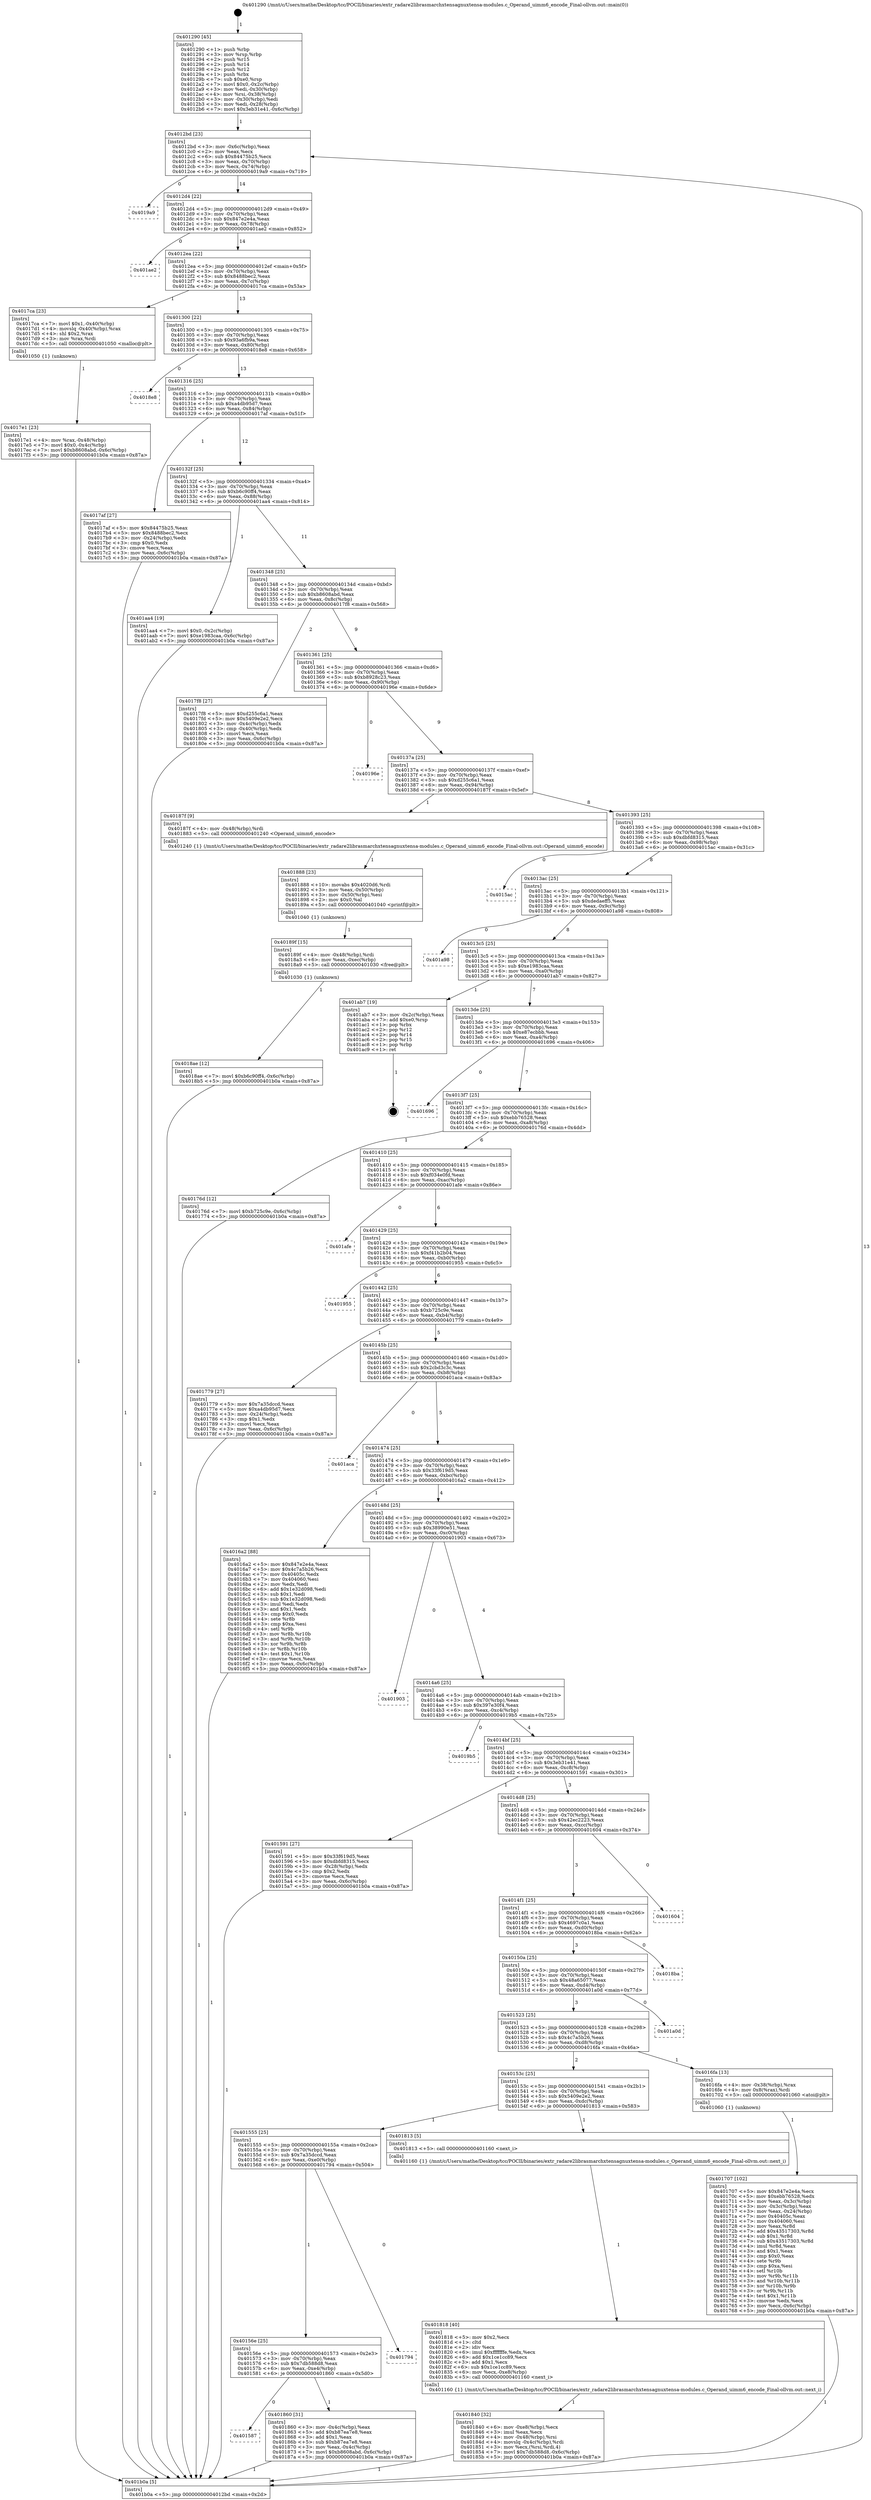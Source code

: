 digraph "0x401290" {
  label = "0x401290 (/mnt/c/Users/mathe/Desktop/tcc/POCII/binaries/extr_radare2librasmarchxtensagnuxtensa-modules.c_Operand_uimm6_encode_Final-ollvm.out::main(0))"
  labelloc = "t"
  node[shape=record]

  Entry [label="",width=0.3,height=0.3,shape=circle,fillcolor=black,style=filled]
  "0x4012bd" [label="{
     0x4012bd [23]\l
     | [instrs]\l
     &nbsp;&nbsp;0x4012bd \<+3\>: mov -0x6c(%rbp),%eax\l
     &nbsp;&nbsp;0x4012c0 \<+2\>: mov %eax,%ecx\l
     &nbsp;&nbsp;0x4012c2 \<+6\>: sub $0x84475b25,%ecx\l
     &nbsp;&nbsp;0x4012c8 \<+3\>: mov %eax,-0x70(%rbp)\l
     &nbsp;&nbsp;0x4012cb \<+3\>: mov %ecx,-0x74(%rbp)\l
     &nbsp;&nbsp;0x4012ce \<+6\>: je 00000000004019a9 \<main+0x719\>\l
  }"]
  "0x4019a9" [label="{
     0x4019a9\l
  }", style=dashed]
  "0x4012d4" [label="{
     0x4012d4 [22]\l
     | [instrs]\l
     &nbsp;&nbsp;0x4012d4 \<+5\>: jmp 00000000004012d9 \<main+0x49\>\l
     &nbsp;&nbsp;0x4012d9 \<+3\>: mov -0x70(%rbp),%eax\l
     &nbsp;&nbsp;0x4012dc \<+5\>: sub $0x847e2e4a,%eax\l
     &nbsp;&nbsp;0x4012e1 \<+3\>: mov %eax,-0x78(%rbp)\l
     &nbsp;&nbsp;0x4012e4 \<+6\>: je 0000000000401ae2 \<main+0x852\>\l
  }"]
  Exit [label="",width=0.3,height=0.3,shape=circle,fillcolor=black,style=filled,peripheries=2]
  "0x401ae2" [label="{
     0x401ae2\l
  }", style=dashed]
  "0x4012ea" [label="{
     0x4012ea [22]\l
     | [instrs]\l
     &nbsp;&nbsp;0x4012ea \<+5\>: jmp 00000000004012ef \<main+0x5f\>\l
     &nbsp;&nbsp;0x4012ef \<+3\>: mov -0x70(%rbp),%eax\l
     &nbsp;&nbsp;0x4012f2 \<+5\>: sub $0x8488bec2,%eax\l
     &nbsp;&nbsp;0x4012f7 \<+3\>: mov %eax,-0x7c(%rbp)\l
     &nbsp;&nbsp;0x4012fa \<+6\>: je 00000000004017ca \<main+0x53a\>\l
  }"]
  "0x4018ae" [label="{
     0x4018ae [12]\l
     | [instrs]\l
     &nbsp;&nbsp;0x4018ae \<+7\>: movl $0xb6c90ff4,-0x6c(%rbp)\l
     &nbsp;&nbsp;0x4018b5 \<+5\>: jmp 0000000000401b0a \<main+0x87a\>\l
  }"]
  "0x4017ca" [label="{
     0x4017ca [23]\l
     | [instrs]\l
     &nbsp;&nbsp;0x4017ca \<+7\>: movl $0x1,-0x40(%rbp)\l
     &nbsp;&nbsp;0x4017d1 \<+4\>: movslq -0x40(%rbp),%rax\l
     &nbsp;&nbsp;0x4017d5 \<+4\>: shl $0x2,%rax\l
     &nbsp;&nbsp;0x4017d9 \<+3\>: mov %rax,%rdi\l
     &nbsp;&nbsp;0x4017dc \<+5\>: call 0000000000401050 \<malloc@plt\>\l
     | [calls]\l
     &nbsp;&nbsp;0x401050 \{1\} (unknown)\l
  }"]
  "0x401300" [label="{
     0x401300 [22]\l
     | [instrs]\l
     &nbsp;&nbsp;0x401300 \<+5\>: jmp 0000000000401305 \<main+0x75\>\l
     &nbsp;&nbsp;0x401305 \<+3\>: mov -0x70(%rbp),%eax\l
     &nbsp;&nbsp;0x401308 \<+5\>: sub $0x93a6fb9a,%eax\l
     &nbsp;&nbsp;0x40130d \<+3\>: mov %eax,-0x80(%rbp)\l
     &nbsp;&nbsp;0x401310 \<+6\>: je 00000000004018e8 \<main+0x658\>\l
  }"]
  "0x40189f" [label="{
     0x40189f [15]\l
     | [instrs]\l
     &nbsp;&nbsp;0x40189f \<+4\>: mov -0x48(%rbp),%rdi\l
     &nbsp;&nbsp;0x4018a3 \<+6\>: mov %eax,-0xec(%rbp)\l
     &nbsp;&nbsp;0x4018a9 \<+5\>: call 0000000000401030 \<free@plt\>\l
     | [calls]\l
     &nbsp;&nbsp;0x401030 \{1\} (unknown)\l
  }"]
  "0x4018e8" [label="{
     0x4018e8\l
  }", style=dashed]
  "0x401316" [label="{
     0x401316 [25]\l
     | [instrs]\l
     &nbsp;&nbsp;0x401316 \<+5\>: jmp 000000000040131b \<main+0x8b\>\l
     &nbsp;&nbsp;0x40131b \<+3\>: mov -0x70(%rbp),%eax\l
     &nbsp;&nbsp;0x40131e \<+5\>: sub $0xa4db95d7,%eax\l
     &nbsp;&nbsp;0x401323 \<+6\>: mov %eax,-0x84(%rbp)\l
     &nbsp;&nbsp;0x401329 \<+6\>: je 00000000004017af \<main+0x51f\>\l
  }"]
  "0x401888" [label="{
     0x401888 [23]\l
     | [instrs]\l
     &nbsp;&nbsp;0x401888 \<+10\>: movabs $0x4020d6,%rdi\l
     &nbsp;&nbsp;0x401892 \<+3\>: mov %eax,-0x50(%rbp)\l
     &nbsp;&nbsp;0x401895 \<+3\>: mov -0x50(%rbp),%esi\l
     &nbsp;&nbsp;0x401898 \<+2\>: mov $0x0,%al\l
     &nbsp;&nbsp;0x40189a \<+5\>: call 0000000000401040 \<printf@plt\>\l
     | [calls]\l
     &nbsp;&nbsp;0x401040 \{1\} (unknown)\l
  }"]
  "0x4017af" [label="{
     0x4017af [27]\l
     | [instrs]\l
     &nbsp;&nbsp;0x4017af \<+5\>: mov $0x84475b25,%eax\l
     &nbsp;&nbsp;0x4017b4 \<+5\>: mov $0x8488bec2,%ecx\l
     &nbsp;&nbsp;0x4017b9 \<+3\>: mov -0x24(%rbp),%edx\l
     &nbsp;&nbsp;0x4017bc \<+3\>: cmp $0x0,%edx\l
     &nbsp;&nbsp;0x4017bf \<+3\>: cmove %ecx,%eax\l
     &nbsp;&nbsp;0x4017c2 \<+3\>: mov %eax,-0x6c(%rbp)\l
     &nbsp;&nbsp;0x4017c5 \<+5\>: jmp 0000000000401b0a \<main+0x87a\>\l
  }"]
  "0x40132f" [label="{
     0x40132f [25]\l
     | [instrs]\l
     &nbsp;&nbsp;0x40132f \<+5\>: jmp 0000000000401334 \<main+0xa4\>\l
     &nbsp;&nbsp;0x401334 \<+3\>: mov -0x70(%rbp),%eax\l
     &nbsp;&nbsp;0x401337 \<+5\>: sub $0xb6c90ff4,%eax\l
     &nbsp;&nbsp;0x40133c \<+6\>: mov %eax,-0x88(%rbp)\l
     &nbsp;&nbsp;0x401342 \<+6\>: je 0000000000401aa4 \<main+0x814\>\l
  }"]
  "0x401587" [label="{
     0x401587\l
  }", style=dashed]
  "0x401aa4" [label="{
     0x401aa4 [19]\l
     | [instrs]\l
     &nbsp;&nbsp;0x401aa4 \<+7\>: movl $0x0,-0x2c(%rbp)\l
     &nbsp;&nbsp;0x401aab \<+7\>: movl $0xe1983caa,-0x6c(%rbp)\l
     &nbsp;&nbsp;0x401ab2 \<+5\>: jmp 0000000000401b0a \<main+0x87a\>\l
  }"]
  "0x401348" [label="{
     0x401348 [25]\l
     | [instrs]\l
     &nbsp;&nbsp;0x401348 \<+5\>: jmp 000000000040134d \<main+0xbd\>\l
     &nbsp;&nbsp;0x40134d \<+3\>: mov -0x70(%rbp),%eax\l
     &nbsp;&nbsp;0x401350 \<+5\>: sub $0xb8608abd,%eax\l
     &nbsp;&nbsp;0x401355 \<+6\>: mov %eax,-0x8c(%rbp)\l
     &nbsp;&nbsp;0x40135b \<+6\>: je 00000000004017f8 \<main+0x568\>\l
  }"]
  "0x401860" [label="{
     0x401860 [31]\l
     | [instrs]\l
     &nbsp;&nbsp;0x401860 \<+3\>: mov -0x4c(%rbp),%eax\l
     &nbsp;&nbsp;0x401863 \<+5\>: add $0xb87ea7e8,%eax\l
     &nbsp;&nbsp;0x401868 \<+3\>: add $0x1,%eax\l
     &nbsp;&nbsp;0x40186b \<+5\>: sub $0xb87ea7e8,%eax\l
     &nbsp;&nbsp;0x401870 \<+3\>: mov %eax,-0x4c(%rbp)\l
     &nbsp;&nbsp;0x401873 \<+7\>: movl $0xb8608abd,-0x6c(%rbp)\l
     &nbsp;&nbsp;0x40187a \<+5\>: jmp 0000000000401b0a \<main+0x87a\>\l
  }"]
  "0x4017f8" [label="{
     0x4017f8 [27]\l
     | [instrs]\l
     &nbsp;&nbsp;0x4017f8 \<+5\>: mov $0xd255c6a1,%eax\l
     &nbsp;&nbsp;0x4017fd \<+5\>: mov $0x5409e2e2,%ecx\l
     &nbsp;&nbsp;0x401802 \<+3\>: mov -0x4c(%rbp),%edx\l
     &nbsp;&nbsp;0x401805 \<+3\>: cmp -0x40(%rbp),%edx\l
     &nbsp;&nbsp;0x401808 \<+3\>: cmovl %ecx,%eax\l
     &nbsp;&nbsp;0x40180b \<+3\>: mov %eax,-0x6c(%rbp)\l
     &nbsp;&nbsp;0x40180e \<+5\>: jmp 0000000000401b0a \<main+0x87a\>\l
  }"]
  "0x401361" [label="{
     0x401361 [25]\l
     | [instrs]\l
     &nbsp;&nbsp;0x401361 \<+5\>: jmp 0000000000401366 \<main+0xd6\>\l
     &nbsp;&nbsp;0x401366 \<+3\>: mov -0x70(%rbp),%eax\l
     &nbsp;&nbsp;0x401369 \<+5\>: sub $0xb8928c23,%eax\l
     &nbsp;&nbsp;0x40136e \<+6\>: mov %eax,-0x90(%rbp)\l
     &nbsp;&nbsp;0x401374 \<+6\>: je 000000000040196e \<main+0x6de\>\l
  }"]
  "0x40156e" [label="{
     0x40156e [25]\l
     | [instrs]\l
     &nbsp;&nbsp;0x40156e \<+5\>: jmp 0000000000401573 \<main+0x2e3\>\l
     &nbsp;&nbsp;0x401573 \<+3\>: mov -0x70(%rbp),%eax\l
     &nbsp;&nbsp;0x401576 \<+5\>: sub $0x7db588d8,%eax\l
     &nbsp;&nbsp;0x40157b \<+6\>: mov %eax,-0xe4(%rbp)\l
     &nbsp;&nbsp;0x401581 \<+6\>: je 0000000000401860 \<main+0x5d0\>\l
  }"]
  "0x40196e" [label="{
     0x40196e\l
  }", style=dashed]
  "0x40137a" [label="{
     0x40137a [25]\l
     | [instrs]\l
     &nbsp;&nbsp;0x40137a \<+5\>: jmp 000000000040137f \<main+0xef\>\l
     &nbsp;&nbsp;0x40137f \<+3\>: mov -0x70(%rbp),%eax\l
     &nbsp;&nbsp;0x401382 \<+5\>: sub $0xd255c6a1,%eax\l
     &nbsp;&nbsp;0x401387 \<+6\>: mov %eax,-0x94(%rbp)\l
     &nbsp;&nbsp;0x40138d \<+6\>: je 000000000040187f \<main+0x5ef\>\l
  }"]
  "0x401794" [label="{
     0x401794\l
  }", style=dashed]
  "0x40187f" [label="{
     0x40187f [9]\l
     | [instrs]\l
     &nbsp;&nbsp;0x40187f \<+4\>: mov -0x48(%rbp),%rdi\l
     &nbsp;&nbsp;0x401883 \<+5\>: call 0000000000401240 \<Operand_uimm6_encode\>\l
     | [calls]\l
     &nbsp;&nbsp;0x401240 \{1\} (/mnt/c/Users/mathe/Desktop/tcc/POCII/binaries/extr_radare2librasmarchxtensagnuxtensa-modules.c_Operand_uimm6_encode_Final-ollvm.out::Operand_uimm6_encode)\l
  }"]
  "0x401393" [label="{
     0x401393 [25]\l
     | [instrs]\l
     &nbsp;&nbsp;0x401393 \<+5\>: jmp 0000000000401398 \<main+0x108\>\l
     &nbsp;&nbsp;0x401398 \<+3\>: mov -0x70(%rbp),%eax\l
     &nbsp;&nbsp;0x40139b \<+5\>: sub $0xdbfd8315,%eax\l
     &nbsp;&nbsp;0x4013a0 \<+6\>: mov %eax,-0x98(%rbp)\l
     &nbsp;&nbsp;0x4013a6 \<+6\>: je 00000000004015ac \<main+0x31c\>\l
  }"]
  "0x401840" [label="{
     0x401840 [32]\l
     | [instrs]\l
     &nbsp;&nbsp;0x401840 \<+6\>: mov -0xe8(%rbp),%ecx\l
     &nbsp;&nbsp;0x401846 \<+3\>: imul %eax,%ecx\l
     &nbsp;&nbsp;0x401849 \<+4\>: mov -0x48(%rbp),%rsi\l
     &nbsp;&nbsp;0x40184d \<+4\>: movslq -0x4c(%rbp),%rdi\l
     &nbsp;&nbsp;0x401851 \<+3\>: mov %ecx,(%rsi,%rdi,4)\l
     &nbsp;&nbsp;0x401854 \<+7\>: movl $0x7db588d8,-0x6c(%rbp)\l
     &nbsp;&nbsp;0x40185b \<+5\>: jmp 0000000000401b0a \<main+0x87a\>\l
  }"]
  "0x4015ac" [label="{
     0x4015ac\l
  }", style=dashed]
  "0x4013ac" [label="{
     0x4013ac [25]\l
     | [instrs]\l
     &nbsp;&nbsp;0x4013ac \<+5\>: jmp 00000000004013b1 \<main+0x121\>\l
     &nbsp;&nbsp;0x4013b1 \<+3\>: mov -0x70(%rbp),%eax\l
     &nbsp;&nbsp;0x4013b4 \<+5\>: sub $0xdedaeff5,%eax\l
     &nbsp;&nbsp;0x4013b9 \<+6\>: mov %eax,-0x9c(%rbp)\l
     &nbsp;&nbsp;0x4013bf \<+6\>: je 0000000000401a98 \<main+0x808\>\l
  }"]
  "0x401818" [label="{
     0x401818 [40]\l
     | [instrs]\l
     &nbsp;&nbsp;0x401818 \<+5\>: mov $0x2,%ecx\l
     &nbsp;&nbsp;0x40181d \<+1\>: cltd\l
     &nbsp;&nbsp;0x40181e \<+2\>: idiv %ecx\l
     &nbsp;&nbsp;0x401820 \<+6\>: imul $0xfffffffe,%edx,%ecx\l
     &nbsp;&nbsp;0x401826 \<+6\>: add $0x1ce1cc89,%ecx\l
     &nbsp;&nbsp;0x40182c \<+3\>: add $0x1,%ecx\l
     &nbsp;&nbsp;0x40182f \<+6\>: sub $0x1ce1cc89,%ecx\l
     &nbsp;&nbsp;0x401835 \<+6\>: mov %ecx,-0xe8(%rbp)\l
     &nbsp;&nbsp;0x40183b \<+5\>: call 0000000000401160 \<next_i\>\l
     | [calls]\l
     &nbsp;&nbsp;0x401160 \{1\} (/mnt/c/Users/mathe/Desktop/tcc/POCII/binaries/extr_radare2librasmarchxtensagnuxtensa-modules.c_Operand_uimm6_encode_Final-ollvm.out::next_i)\l
  }"]
  "0x401a98" [label="{
     0x401a98\l
  }", style=dashed]
  "0x4013c5" [label="{
     0x4013c5 [25]\l
     | [instrs]\l
     &nbsp;&nbsp;0x4013c5 \<+5\>: jmp 00000000004013ca \<main+0x13a\>\l
     &nbsp;&nbsp;0x4013ca \<+3\>: mov -0x70(%rbp),%eax\l
     &nbsp;&nbsp;0x4013cd \<+5\>: sub $0xe1983caa,%eax\l
     &nbsp;&nbsp;0x4013d2 \<+6\>: mov %eax,-0xa0(%rbp)\l
     &nbsp;&nbsp;0x4013d8 \<+6\>: je 0000000000401ab7 \<main+0x827\>\l
  }"]
  "0x401555" [label="{
     0x401555 [25]\l
     | [instrs]\l
     &nbsp;&nbsp;0x401555 \<+5\>: jmp 000000000040155a \<main+0x2ca\>\l
     &nbsp;&nbsp;0x40155a \<+3\>: mov -0x70(%rbp),%eax\l
     &nbsp;&nbsp;0x40155d \<+5\>: sub $0x7a35dccd,%eax\l
     &nbsp;&nbsp;0x401562 \<+6\>: mov %eax,-0xe0(%rbp)\l
     &nbsp;&nbsp;0x401568 \<+6\>: je 0000000000401794 \<main+0x504\>\l
  }"]
  "0x401ab7" [label="{
     0x401ab7 [19]\l
     | [instrs]\l
     &nbsp;&nbsp;0x401ab7 \<+3\>: mov -0x2c(%rbp),%eax\l
     &nbsp;&nbsp;0x401aba \<+7\>: add $0xe0,%rsp\l
     &nbsp;&nbsp;0x401ac1 \<+1\>: pop %rbx\l
     &nbsp;&nbsp;0x401ac2 \<+2\>: pop %r12\l
     &nbsp;&nbsp;0x401ac4 \<+2\>: pop %r14\l
     &nbsp;&nbsp;0x401ac6 \<+2\>: pop %r15\l
     &nbsp;&nbsp;0x401ac8 \<+1\>: pop %rbp\l
     &nbsp;&nbsp;0x401ac9 \<+1\>: ret\l
  }"]
  "0x4013de" [label="{
     0x4013de [25]\l
     | [instrs]\l
     &nbsp;&nbsp;0x4013de \<+5\>: jmp 00000000004013e3 \<main+0x153\>\l
     &nbsp;&nbsp;0x4013e3 \<+3\>: mov -0x70(%rbp),%eax\l
     &nbsp;&nbsp;0x4013e6 \<+5\>: sub $0xe87ecbbb,%eax\l
     &nbsp;&nbsp;0x4013eb \<+6\>: mov %eax,-0xa4(%rbp)\l
     &nbsp;&nbsp;0x4013f1 \<+6\>: je 0000000000401696 \<main+0x406\>\l
  }"]
  "0x401813" [label="{
     0x401813 [5]\l
     | [instrs]\l
     &nbsp;&nbsp;0x401813 \<+5\>: call 0000000000401160 \<next_i\>\l
     | [calls]\l
     &nbsp;&nbsp;0x401160 \{1\} (/mnt/c/Users/mathe/Desktop/tcc/POCII/binaries/extr_radare2librasmarchxtensagnuxtensa-modules.c_Operand_uimm6_encode_Final-ollvm.out::next_i)\l
  }"]
  "0x401696" [label="{
     0x401696\l
  }", style=dashed]
  "0x4013f7" [label="{
     0x4013f7 [25]\l
     | [instrs]\l
     &nbsp;&nbsp;0x4013f7 \<+5\>: jmp 00000000004013fc \<main+0x16c\>\l
     &nbsp;&nbsp;0x4013fc \<+3\>: mov -0x70(%rbp),%eax\l
     &nbsp;&nbsp;0x4013ff \<+5\>: sub $0xebb76528,%eax\l
     &nbsp;&nbsp;0x401404 \<+6\>: mov %eax,-0xa8(%rbp)\l
     &nbsp;&nbsp;0x40140a \<+6\>: je 000000000040176d \<main+0x4dd\>\l
  }"]
  "0x4017e1" [label="{
     0x4017e1 [23]\l
     | [instrs]\l
     &nbsp;&nbsp;0x4017e1 \<+4\>: mov %rax,-0x48(%rbp)\l
     &nbsp;&nbsp;0x4017e5 \<+7\>: movl $0x0,-0x4c(%rbp)\l
     &nbsp;&nbsp;0x4017ec \<+7\>: movl $0xb8608abd,-0x6c(%rbp)\l
     &nbsp;&nbsp;0x4017f3 \<+5\>: jmp 0000000000401b0a \<main+0x87a\>\l
  }"]
  "0x40176d" [label="{
     0x40176d [12]\l
     | [instrs]\l
     &nbsp;&nbsp;0x40176d \<+7\>: movl $0xb725c9e,-0x6c(%rbp)\l
     &nbsp;&nbsp;0x401774 \<+5\>: jmp 0000000000401b0a \<main+0x87a\>\l
  }"]
  "0x401410" [label="{
     0x401410 [25]\l
     | [instrs]\l
     &nbsp;&nbsp;0x401410 \<+5\>: jmp 0000000000401415 \<main+0x185\>\l
     &nbsp;&nbsp;0x401415 \<+3\>: mov -0x70(%rbp),%eax\l
     &nbsp;&nbsp;0x401418 \<+5\>: sub $0xf034e0fd,%eax\l
     &nbsp;&nbsp;0x40141d \<+6\>: mov %eax,-0xac(%rbp)\l
     &nbsp;&nbsp;0x401423 \<+6\>: je 0000000000401afe \<main+0x86e\>\l
  }"]
  "0x401707" [label="{
     0x401707 [102]\l
     | [instrs]\l
     &nbsp;&nbsp;0x401707 \<+5\>: mov $0x847e2e4a,%ecx\l
     &nbsp;&nbsp;0x40170c \<+5\>: mov $0xebb76528,%edx\l
     &nbsp;&nbsp;0x401711 \<+3\>: mov %eax,-0x3c(%rbp)\l
     &nbsp;&nbsp;0x401714 \<+3\>: mov -0x3c(%rbp),%eax\l
     &nbsp;&nbsp;0x401717 \<+3\>: mov %eax,-0x24(%rbp)\l
     &nbsp;&nbsp;0x40171a \<+7\>: mov 0x40405c,%eax\l
     &nbsp;&nbsp;0x401721 \<+7\>: mov 0x404060,%esi\l
     &nbsp;&nbsp;0x401728 \<+3\>: mov %eax,%r8d\l
     &nbsp;&nbsp;0x40172b \<+7\>: add $0x43517303,%r8d\l
     &nbsp;&nbsp;0x401732 \<+4\>: sub $0x1,%r8d\l
     &nbsp;&nbsp;0x401736 \<+7\>: sub $0x43517303,%r8d\l
     &nbsp;&nbsp;0x40173d \<+4\>: imul %r8d,%eax\l
     &nbsp;&nbsp;0x401741 \<+3\>: and $0x1,%eax\l
     &nbsp;&nbsp;0x401744 \<+3\>: cmp $0x0,%eax\l
     &nbsp;&nbsp;0x401747 \<+4\>: sete %r9b\l
     &nbsp;&nbsp;0x40174b \<+3\>: cmp $0xa,%esi\l
     &nbsp;&nbsp;0x40174e \<+4\>: setl %r10b\l
     &nbsp;&nbsp;0x401752 \<+3\>: mov %r9b,%r11b\l
     &nbsp;&nbsp;0x401755 \<+3\>: and %r10b,%r11b\l
     &nbsp;&nbsp;0x401758 \<+3\>: xor %r10b,%r9b\l
     &nbsp;&nbsp;0x40175b \<+3\>: or %r9b,%r11b\l
     &nbsp;&nbsp;0x40175e \<+4\>: test $0x1,%r11b\l
     &nbsp;&nbsp;0x401762 \<+3\>: cmovne %edx,%ecx\l
     &nbsp;&nbsp;0x401765 \<+3\>: mov %ecx,-0x6c(%rbp)\l
     &nbsp;&nbsp;0x401768 \<+5\>: jmp 0000000000401b0a \<main+0x87a\>\l
  }"]
  "0x401afe" [label="{
     0x401afe\l
  }", style=dashed]
  "0x401429" [label="{
     0x401429 [25]\l
     | [instrs]\l
     &nbsp;&nbsp;0x401429 \<+5\>: jmp 000000000040142e \<main+0x19e\>\l
     &nbsp;&nbsp;0x40142e \<+3\>: mov -0x70(%rbp),%eax\l
     &nbsp;&nbsp;0x401431 \<+5\>: sub $0xf41b2b04,%eax\l
     &nbsp;&nbsp;0x401436 \<+6\>: mov %eax,-0xb0(%rbp)\l
     &nbsp;&nbsp;0x40143c \<+6\>: je 0000000000401955 \<main+0x6c5\>\l
  }"]
  "0x40153c" [label="{
     0x40153c [25]\l
     | [instrs]\l
     &nbsp;&nbsp;0x40153c \<+5\>: jmp 0000000000401541 \<main+0x2b1\>\l
     &nbsp;&nbsp;0x401541 \<+3\>: mov -0x70(%rbp),%eax\l
     &nbsp;&nbsp;0x401544 \<+5\>: sub $0x5409e2e2,%eax\l
     &nbsp;&nbsp;0x401549 \<+6\>: mov %eax,-0xdc(%rbp)\l
     &nbsp;&nbsp;0x40154f \<+6\>: je 0000000000401813 \<main+0x583\>\l
  }"]
  "0x401955" [label="{
     0x401955\l
  }", style=dashed]
  "0x401442" [label="{
     0x401442 [25]\l
     | [instrs]\l
     &nbsp;&nbsp;0x401442 \<+5\>: jmp 0000000000401447 \<main+0x1b7\>\l
     &nbsp;&nbsp;0x401447 \<+3\>: mov -0x70(%rbp),%eax\l
     &nbsp;&nbsp;0x40144a \<+5\>: sub $0xb725c9e,%eax\l
     &nbsp;&nbsp;0x40144f \<+6\>: mov %eax,-0xb4(%rbp)\l
     &nbsp;&nbsp;0x401455 \<+6\>: je 0000000000401779 \<main+0x4e9\>\l
  }"]
  "0x4016fa" [label="{
     0x4016fa [13]\l
     | [instrs]\l
     &nbsp;&nbsp;0x4016fa \<+4\>: mov -0x38(%rbp),%rax\l
     &nbsp;&nbsp;0x4016fe \<+4\>: mov 0x8(%rax),%rdi\l
     &nbsp;&nbsp;0x401702 \<+5\>: call 0000000000401060 \<atoi@plt\>\l
     | [calls]\l
     &nbsp;&nbsp;0x401060 \{1\} (unknown)\l
  }"]
  "0x401779" [label="{
     0x401779 [27]\l
     | [instrs]\l
     &nbsp;&nbsp;0x401779 \<+5\>: mov $0x7a35dccd,%eax\l
     &nbsp;&nbsp;0x40177e \<+5\>: mov $0xa4db95d7,%ecx\l
     &nbsp;&nbsp;0x401783 \<+3\>: mov -0x24(%rbp),%edx\l
     &nbsp;&nbsp;0x401786 \<+3\>: cmp $0x1,%edx\l
     &nbsp;&nbsp;0x401789 \<+3\>: cmovl %ecx,%eax\l
     &nbsp;&nbsp;0x40178c \<+3\>: mov %eax,-0x6c(%rbp)\l
     &nbsp;&nbsp;0x40178f \<+5\>: jmp 0000000000401b0a \<main+0x87a\>\l
  }"]
  "0x40145b" [label="{
     0x40145b [25]\l
     | [instrs]\l
     &nbsp;&nbsp;0x40145b \<+5\>: jmp 0000000000401460 \<main+0x1d0\>\l
     &nbsp;&nbsp;0x401460 \<+3\>: mov -0x70(%rbp),%eax\l
     &nbsp;&nbsp;0x401463 \<+5\>: sub $0x2cbd3c3c,%eax\l
     &nbsp;&nbsp;0x401468 \<+6\>: mov %eax,-0xb8(%rbp)\l
     &nbsp;&nbsp;0x40146e \<+6\>: je 0000000000401aca \<main+0x83a\>\l
  }"]
  "0x401523" [label="{
     0x401523 [25]\l
     | [instrs]\l
     &nbsp;&nbsp;0x401523 \<+5\>: jmp 0000000000401528 \<main+0x298\>\l
     &nbsp;&nbsp;0x401528 \<+3\>: mov -0x70(%rbp),%eax\l
     &nbsp;&nbsp;0x40152b \<+5\>: sub $0x4c7a5b26,%eax\l
     &nbsp;&nbsp;0x401530 \<+6\>: mov %eax,-0xd8(%rbp)\l
     &nbsp;&nbsp;0x401536 \<+6\>: je 00000000004016fa \<main+0x46a\>\l
  }"]
  "0x401aca" [label="{
     0x401aca\l
  }", style=dashed]
  "0x401474" [label="{
     0x401474 [25]\l
     | [instrs]\l
     &nbsp;&nbsp;0x401474 \<+5\>: jmp 0000000000401479 \<main+0x1e9\>\l
     &nbsp;&nbsp;0x401479 \<+3\>: mov -0x70(%rbp),%eax\l
     &nbsp;&nbsp;0x40147c \<+5\>: sub $0x33f619d5,%eax\l
     &nbsp;&nbsp;0x401481 \<+6\>: mov %eax,-0xbc(%rbp)\l
     &nbsp;&nbsp;0x401487 \<+6\>: je 00000000004016a2 \<main+0x412\>\l
  }"]
  "0x401a0d" [label="{
     0x401a0d\l
  }", style=dashed]
  "0x4016a2" [label="{
     0x4016a2 [88]\l
     | [instrs]\l
     &nbsp;&nbsp;0x4016a2 \<+5\>: mov $0x847e2e4a,%eax\l
     &nbsp;&nbsp;0x4016a7 \<+5\>: mov $0x4c7a5b26,%ecx\l
     &nbsp;&nbsp;0x4016ac \<+7\>: mov 0x40405c,%edx\l
     &nbsp;&nbsp;0x4016b3 \<+7\>: mov 0x404060,%esi\l
     &nbsp;&nbsp;0x4016ba \<+2\>: mov %edx,%edi\l
     &nbsp;&nbsp;0x4016bc \<+6\>: add $0x1e32d098,%edi\l
     &nbsp;&nbsp;0x4016c2 \<+3\>: sub $0x1,%edi\l
     &nbsp;&nbsp;0x4016c5 \<+6\>: sub $0x1e32d098,%edi\l
     &nbsp;&nbsp;0x4016cb \<+3\>: imul %edi,%edx\l
     &nbsp;&nbsp;0x4016ce \<+3\>: and $0x1,%edx\l
     &nbsp;&nbsp;0x4016d1 \<+3\>: cmp $0x0,%edx\l
     &nbsp;&nbsp;0x4016d4 \<+4\>: sete %r8b\l
     &nbsp;&nbsp;0x4016d8 \<+3\>: cmp $0xa,%esi\l
     &nbsp;&nbsp;0x4016db \<+4\>: setl %r9b\l
     &nbsp;&nbsp;0x4016df \<+3\>: mov %r8b,%r10b\l
     &nbsp;&nbsp;0x4016e2 \<+3\>: and %r9b,%r10b\l
     &nbsp;&nbsp;0x4016e5 \<+3\>: xor %r9b,%r8b\l
     &nbsp;&nbsp;0x4016e8 \<+3\>: or %r8b,%r10b\l
     &nbsp;&nbsp;0x4016eb \<+4\>: test $0x1,%r10b\l
     &nbsp;&nbsp;0x4016ef \<+3\>: cmovne %ecx,%eax\l
     &nbsp;&nbsp;0x4016f2 \<+3\>: mov %eax,-0x6c(%rbp)\l
     &nbsp;&nbsp;0x4016f5 \<+5\>: jmp 0000000000401b0a \<main+0x87a\>\l
  }"]
  "0x40148d" [label="{
     0x40148d [25]\l
     | [instrs]\l
     &nbsp;&nbsp;0x40148d \<+5\>: jmp 0000000000401492 \<main+0x202\>\l
     &nbsp;&nbsp;0x401492 \<+3\>: mov -0x70(%rbp),%eax\l
     &nbsp;&nbsp;0x401495 \<+5\>: sub $0x38990e51,%eax\l
     &nbsp;&nbsp;0x40149a \<+6\>: mov %eax,-0xc0(%rbp)\l
     &nbsp;&nbsp;0x4014a0 \<+6\>: je 0000000000401903 \<main+0x673\>\l
  }"]
  "0x40150a" [label="{
     0x40150a [25]\l
     | [instrs]\l
     &nbsp;&nbsp;0x40150a \<+5\>: jmp 000000000040150f \<main+0x27f\>\l
     &nbsp;&nbsp;0x40150f \<+3\>: mov -0x70(%rbp),%eax\l
     &nbsp;&nbsp;0x401512 \<+5\>: sub $0x48a65077,%eax\l
     &nbsp;&nbsp;0x401517 \<+6\>: mov %eax,-0xd4(%rbp)\l
     &nbsp;&nbsp;0x40151d \<+6\>: je 0000000000401a0d \<main+0x77d\>\l
  }"]
  "0x401903" [label="{
     0x401903\l
  }", style=dashed]
  "0x4014a6" [label="{
     0x4014a6 [25]\l
     | [instrs]\l
     &nbsp;&nbsp;0x4014a6 \<+5\>: jmp 00000000004014ab \<main+0x21b\>\l
     &nbsp;&nbsp;0x4014ab \<+3\>: mov -0x70(%rbp),%eax\l
     &nbsp;&nbsp;0x4014ae \<+5\>: sub $0x397e30f4,%eax\l
     &nbsp;&nbsp;0x4014b3 \<+6\>: mov %eax,-0xc4(%rbp)\l
     &nbsp;&nbsp;0x4014b9 \<+6\>: je 00000000004019b5 \<main+0x725\>\l
  }"]
  "0x4018ba" [label="{
     0x4018ba\l
  }", style=dashed]
  "0x4019b5" [label="{
     0x4019b5\l
  }", style=dashed]
  "0x4014bf" [label="{
     0x4014bf [25]\l
     | [instrs]\l
     &nbsp;&nbsp;0x4014bf \<+5\>: jmp 00000000004014c4 \<main+0x234\>\l
     &nbsp;&nbsp;0x4014c4 \<+3\>: mov -0x70(%rbp),%eax\l
     &nbsp;&nbsp;0x4014c7 \<+5\>: sub $0x3eb31e41,%eax\l
     &nbsp;&nbsp;0x4014cc \<+6\>: mov %eax,-0xc8(%rbp)\l
     &nbsp;&nbsp;0x4014d2 \<+6\>: je 0000000000401591 \<main+0x301\>\l
  }"]
  "0x4014f1" [label="{
     0x4014f1 [25]\l
     | [instrs]\l
     &nbsp;&nbsp;0x4014f1 \<+5\>: jmp 00000000004014f6 \<main+0x266\>\l
     &nbsp;&nbsp;0x4014f6 \<+3\>: mov -0x70(%rbp),%eax\l
     &nbsp;&nbsp;0x4014f9 \<+5\>: sub $0x4697c0a1,%eax\l
     &nbsp;&nbsp;0x4014fe \<+6\>: mov %eax,-0xd0(%rbp)\l
     &nbsp;&nbsp;0x401504 \<+6\>: je 00000000004018ba \<main+0x62a\>\l
  }"]
  "0x401591" [label="{
     0x401591 [27]\l
     | [instrs]\l
     &nbsp;&nbsp;0x401591 \<+5\>: mov $0x33f619d5,%eax\l
     &nbsp;&nbsp;0x401596 \<+5\>: mov $0xdbfd8315,%ecx\l
     &nbsp;&nbsp;0x40159b \<+3\>: mov -0x28(%rbp),%edx\l
     &nbsp;&nbsp;0x40159e \<+3\>: cmp $0x2,%edx\l
     &nbsp;&nbsp;0x4015a1 \<+3\>: cmovne %ecx,%eax\l
     &nbsp;&nbsp;0x4015a4 \<+3\>: mov %eax,-0x6c(%rbp)\l
     &nbsp;&nbsp;0x4015a7 \<+5\>: jmp 0000000000401b0a \<main+0x87a\>\l
  }"]
  "0x4014d8" [label="{
     0x4014d8 [25]\l
     | [instrs]\l
     &nbsp;&nbsp;0x4014d8 \<+5\>: jmp 00000000004014dd \<main+0x24d\>\l
     &nbsp;&nbsp;0x4014dd \<+3\>: mov -0x70(%rbp),%eax\l
     &nbsp;&nbsp;0x4014e0 \<+5\>: sub $0x42ec2223,%eax\l
     &nbsp;&nbsp;0x4014e5 \<+6\>: mov %eax,-0xcc(%rbp)\l
     &nbsp;&nbsp;0x4014eb \<+6\>: je 0000000000401604 \<main+0x374\>\l
  }"]
  "0x401b0a" [label="{
     0x401b0a [5]\l
     | [instrs]\l
     &nbsp;&nbsp;0x401b0a \<+5\>: jmp 00000000004012bd \<main+0x2d\>\l
  }"]
  "0x401290" [label="{
     0x401290 [45]\l
     | [instrs]\l
     &nbsp;&nbsp;0x401290 \<+1\>: push %rbp\l
     &nbsp;&nbsp;0x401291 \<+3\>: mov %rsp,%rbp\l
     &nbsp;&nbsp;0x401294 \<+2\>: push %r15\l
     &nbsp;&nbsp;0x401296 \<+2\>: push %r14\l
     &nbsp;&nbsp;0x401298 \<+2\>: push %r12\l
     &nbsp;&nbsp;0x40129a \<+1\>: push %rbx\l
     &nbsp;&nbsp;0x40129b \<+7\>: sub $0xe0,%rsp\l
     &nbsp;&nbsp;0x4012a2 \<+7\>: movl $0x0,-0x2c(%rbp)\l
     &nbsp;&nbsp;0x4012a9 \<+3\>: mov %edi,-0x30(%rbp)\l
     &nbsp;&nbsp;0x4012ac \<+4\>: mov %rsi,-0x38(%rbp)\l
     &nbsp;&nbsp;0x4012b0 \<+3\>: mov -0x30(%rbp),%edi\l
     &nbsp;&nbsp;0x4012b3 \<+3\>: mov %edi,-0x28(%rbp)\l
     &nbsp;&nbsp;0x4012b6 \<+7\>: movl $0x3eb31e41,-0x6c(%rbp)\l
  }"]
  "0x401604" [label="{
     0x401604\l
  }", style=dashed]
  Entry -> "0x401290" [label=" 1"]
  "0x4012bd" -> "0x4019a9" [label=" 0"]
  "0x4012bd" -> "0x4012d4" [label=" 14"]
  "0x401ab7" -> Exit [label=" 1"]
  "0x4012d4" -> "0x401ae2" [label=" 0"]
  "0x4012d4" -> "0x4012ea" [label=" 14"]
  "0x401aa4" -> "0x401b0a" [label=" 1"]
  "0x4012ea" -> "0x4017ca" [label=" 1"]
  "0x4012ea" -> "0x401300" [label=" 13"]
  "0x4018ae" -> "0x401b0a" [label=" 1"]
  "0x401300" -> "0x4018e8" [label=" 0"]
  "0x401300" -> "0x401316" [label=" 13"]
  "0x40189f" -> "0x4018ae" [label=" 1"]
  "0x401316" -> "0x4017af" [label=" 1"]
  "0x401316" -> "0x40132f" [label=" 12"]
  "0x401888" -> "0x40189f" [label=" 1"]
  "0x40132f" -> "0x401aa4" [label=" 1"]
  "0x40132f" -> "0x401348" [label=" 11"]
  "0x40187f" -> "0x401888" [label=" 1"]
  "0x401348" -> "0x4017f8" [label=" 2"]
  "0x401348" -> "0x401361" [label=" 9"]
  "0x401860" -> "0x401b0a" [label=" 1"]
  "0x401361" -> "0x40196e" [label=" 0"]
  "0x401361" -> "0x40137a" [label=" 9"]
  "0x40156e" -> "0x401860" [label=" 1"]
  "0x40137a" -> "0x40187f" [label=" 1"]
  "0x40137a" -> "0x401393" [label=" 8"]
  "0x40156e" -> "0x401587" [label=" 0"]
  "0x401393" -> "0x4015ac" [label=" 0"]
  "0x401393" -> "0x4013ac" [label=" 8"]
  "0x401555" -> "0x401794" [label=" 0"]
  "0x4013ac" -> "0x401a98" [label=" 0"]
  "0x4013ac" -> "0x4013c5" [label=" 8"]
  "0x401555" -> "0x40156e" [label=" 1"]
  "0x4013c5" -> "0x401ab7" [label=" 1"]
  "0x4013c5" -> "0x4013de" [label=" 7"]
  "0x401840" -> "0x401b0a" [label=" 1"]
  "0x4013de" -> "0x401696" [label=" 0"]
  "0x4013de" -> "0x4013f7" [label=" 7"]
  "0x401818" -> "0x401840" [label=" 1"]
  "0x4013f7" -> "0x40176d" [label=" 1"]
  "0x4013f7" -> "0x401410" [label=" 6"]
  "0x40153c" -> "0x401555" [label=" 1"]
  "0x401410" -> "0x401afe" [label=" 0"]
  "0x401410" -> "0x401429" [label=" 6"]
  "0x40153c" -> "0x401813" [label=" 1"]
  "0x401429" -> "0x401955" [label=" 0"]
  "0x401429" -> "0x401442" [label=" 6"]
  "0x401813" -> "0x401818" [label=" 1"]
  "0x401442" -> "0x401779" [label=" 1"]
  "0x401442" -> "0x40145b" [label=" 5"]
  "0x4017f8" -> "0x401b0a" [label=" 2"]
  "0x40145b" -> "0x401aca" [label=" 0"]
  "0x40145b" -> "0x401474" [label=" 5"]
  "0x4017ca" -> "0x4017e1" [label=" 1"]
  "0x401474" -> "0x4016a2" [label=" 1"]
  "0x401474" -> "0x40148d" [label=" 4"]
  "0x4017af" -> "0x401b0a" [label=" 1"]
  "0x40148d" -> "0x401903" [label=" 0"]
  "0x40148d" -> "0x4014a6" [label=" 4"]
  "0x40176d" -> "0x401b0a" [label=" 1"]
  "0x4014a6" -> "0x4019b5" [label=" 0"]
  "0x4014a6" -> "0x4014bf" [label=" 4"]
  "0x401707" -> "0x401b0a" [label=" 1"]
  "0x4014bf" -> "0x401591" [label=" 1"]
  "0x4014bf" -> "0x4014d8" [label=" 3"]
  "0x401591" -> "0x401b0a" [label=" 1"]
  "0x401290" -> "0x4012bd" [label=" 1"]
  "0x401b0a" -> "0x4012bd" [label=" 13"]
  "0x4016a2" -> "0x401b0a" [label=" 1"]
  "0x401523" -> "0x40153c" [label=" 2"]
  "0x4014d8" -> "0x401604" [label=" 0"]
  "0x4014d8" -> "0x4014f1" [label=" 3"]
  "0x4016fa" -> "0x401707" [label=" 1"]
  "0x4014f1" -> "0x4018ba" [label=" 0"]
  "0x4014f1" -> "0x40150a" [label=" 3"]
  "0x401779" -> "0x401b0a" [label=" 1"]
  "0x40150a" -> "0x401a0d" [label=" 0"]
  "0x40150a" -> "0x401523" [label=" 3"]
  "0x4017e1" -> "0x401b0a" [label=" 1"]
  "0x401523" -> "0x4016fa" [label=" 1"]
}
